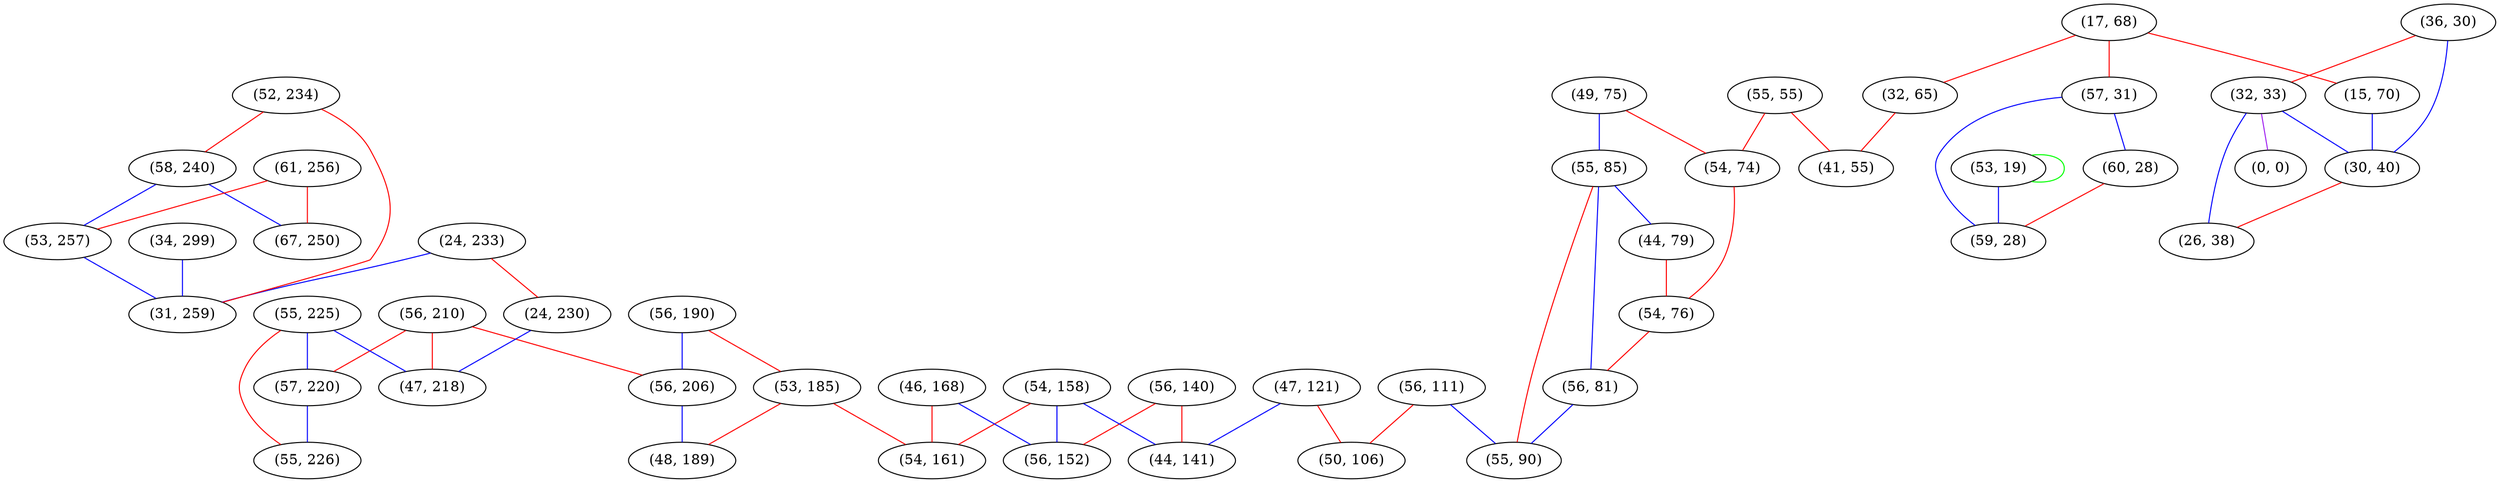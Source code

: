 graph "" {
"(24, 233)";
"(56, 210)";
"(49, 75)";
"(55, 55)";
"(52, 234)";
"(55, 85)";
"(56, 140)";
"(58, 240)";
"(54, 74)";
"(36, 30)";
"(17, 68)";
"(54, 158)";
"(32, 33)";
"(57, 31)";
"(34, 299)";
"(61, 256)";
"(15, 70)";
"(55, 225)";
"(53, 257)";
"(0, 0)";
"(67, 250)";
"(53, 19)";
"(46, 168)";
"(57, 220)";
"(32, 65)";
"(56, 190)";
"(44, 79)";
"(60, 28)";
"(47, 121)";
"(44, 141)";
"(54, 76)";
"(56, 111)";
"(31, 259)";
"(59, 28)";
"(50, 106)";
"(53, 185)";
"(56, 206)";
"(56, 81)";
"(24, 230)";
"(48, 189)";
"(30, 40)";
"(55, 226)";
"(41, 55)";
"(56, 152)";
"(55, 90)";
"(54, 161)";
"(26, 38)";
"(47, 218)";
"(24, 233)" -- "(24, 230)"  [color=red, key=0, weight=1];
"(24, 233)" -- "(31, 259)"  [color=blue, key=0, weight=3];
"(56, 210)" -- "(56, 206)"  [color=red, key=0, weight=1];
"(56, 210)" -- "(57, 220)"  [color=red, key=0, weight=1];
"(56, 210)" -- "(47, 218)"  [color=red, key=0, weight=1];
"(49, 75)" -- "(55, 85)"  [color=blue, key=0, weight=3];
"(49, 75)" -- "(54, 74)"  [color=red, key=0, weight=1];
"(55, 55)" -- "(54, 74)"  [color=red, key=0, weight=1];
"(55, 55)" -- "(41, 55)"  [color=red, key=0, weight=1];
"(52, 234)" -- "(31, 259)"  [color=red, key=0, weight=1];
"(52, 234)" -- "(58, 240)"  [color=red, key=0, weight=1];
"(55, 85)" -- "(56, 81)"  [color=blue, key=0, weight=3];
"(55, 85)" -- "(44, 79)"  [color=blue, key=0, weight=3];
"(55, 85)" -- "(55, 90)"  [color=red, key=0, weight=1];
"(56, 140)" -- "(44, 141)"  [color=red, key=0, weight=1];
"(56, 140)" -- "(56, 152)"  [color=red, key=0, weight=1];
"(58, 240)" -- "(67, 250)"  [color=blue, key=0, weight=3];
"(58, 240)" -- "(53, 257)"  [color=blue, key=0, weight=3];
"(54, 74)" -- "(54, 76)"  [color=red, key=0, weight=1];
"(36, 30)" -- "(32, 33)"  [color=red, key=0, weight=1];
"(36, 30)" -- "(30, 40)"  [color=blue, key=0, weight=3];
"(17, 68)" -- "(32, 65)"  [color=red, key=0, weight=1];
"(17, 68)" -- "(15, 70)"  [color=red, key=0, weight=1];
"(17, 68)" -- "(57, 31)"  [color=red, key=0, weight=1];
"(54, 158)" -- "(44, 141)"  [color=blue, key=0, weight=3];
"(54, 158)" -- "(54, 161)"  [color=red, key=0, weight=1];
"(54, 158)" -- "(56, 152)"  [color=blue, key=0, weight=3];
"(32, 33)" -- "(0, 0)"  [color=purple, key=0, weight=4];
"(32, 33)" -- "(26, 38)"  [color=blue, key=0, weight=3];
"(32, 33)" -- "(30, 40)"  [color=blue, key=0, weight=3];
"(57, 31)" -- "(60, 28)"  [color=blue, key=0, weight=3];
"(57, 31)" -- "(59, 28)"  [color=blue, key=0, weight=3];
"(34, 299)" -- "(31, 259)"  [color=blue, key=0, weight=3];
"(61, 256)" -- "(53, 257)"  [color=red, key=0, weight=1];
"(61, 256)" -- "(67, 250)"  [color=red, key=0, weight=1];
"(15, 70)" -- "(30, 40)"  [color=blue, key=0, weight=3];
"(55, 225)" -- "(47, 218)"  [color=blue, key=0, weight=3];
"(55, 225)" -- "(55, 226)"  [color=red, key=0, weight=1];
"(55, 225)" -- "(57, 220)"  [color=blue, key=0, weight=3];
"(53, 257)" -- "(31, 259)"  [color=blue, key=0, weight=3];
"(53, 19)" -- "(59, 28)"  [color=blue, key=0, weight=3];
"(53, 19)" -- "(53, 19)"  [color=green, key=0, weight=2];
"(46, 168)" -- "(54, 161)"  [color=red, key=0, weight=1];
"(46, 168)" -- "(56, 152)"  [color=blue, key=0, weight=3];
"(57, 220)" -- "(55, 226)"  [color=blue, key=0, weight=3];
"(32, 65)" -- "(41, 55)"  [color=red, key=0, weight=1];
"(56, 190)" -- "(53, 185)"  [color=red, key=0, weight=1];
"(56, 190)" -- "(56, 206)"  [color=blue, key=0, weight=3];
"(44, 79)" -- "(54, 76)"  [color=red, key=0, weight=1];
"(60, 28)" -- "(59, 28)"  [color=red, key=0, weight=1];
"(47, 121)" -- "(44, 141)"  [color=blue, key=0, weight=3];
"(47, 121)" -- "(50, 106)"  [color=red, key=0, weight=1];
"(54, 76)" -- "(56, 81)"  [color=red, key=0, weight=1];
"(56, 111)" -- "(55, 90)"  [color=blue, key=0, weight=3];
"(56, 111)" -- "(50, 106)"  [color=red, key=0, weight=1];
"(53, 185)" -- "(54, 161)"  [color=red, key=0, weight=1];
"(53, 185)" -- "(48, 189)"  [color=red, key=0, weight=1];
"(56, 206)" -- "(48, 189)"  [color=blue, key=0, weight=3];
"(56, 81)" -- "(55, 90)"  [color=blue, key=0, weight=3];
"(24, 230)" -- "(47, 218)"  [color=blue, key=0, weight=3];
"(30, 40)" -- "(26, 38)"  [color=red, key=0, weight=1];
}
